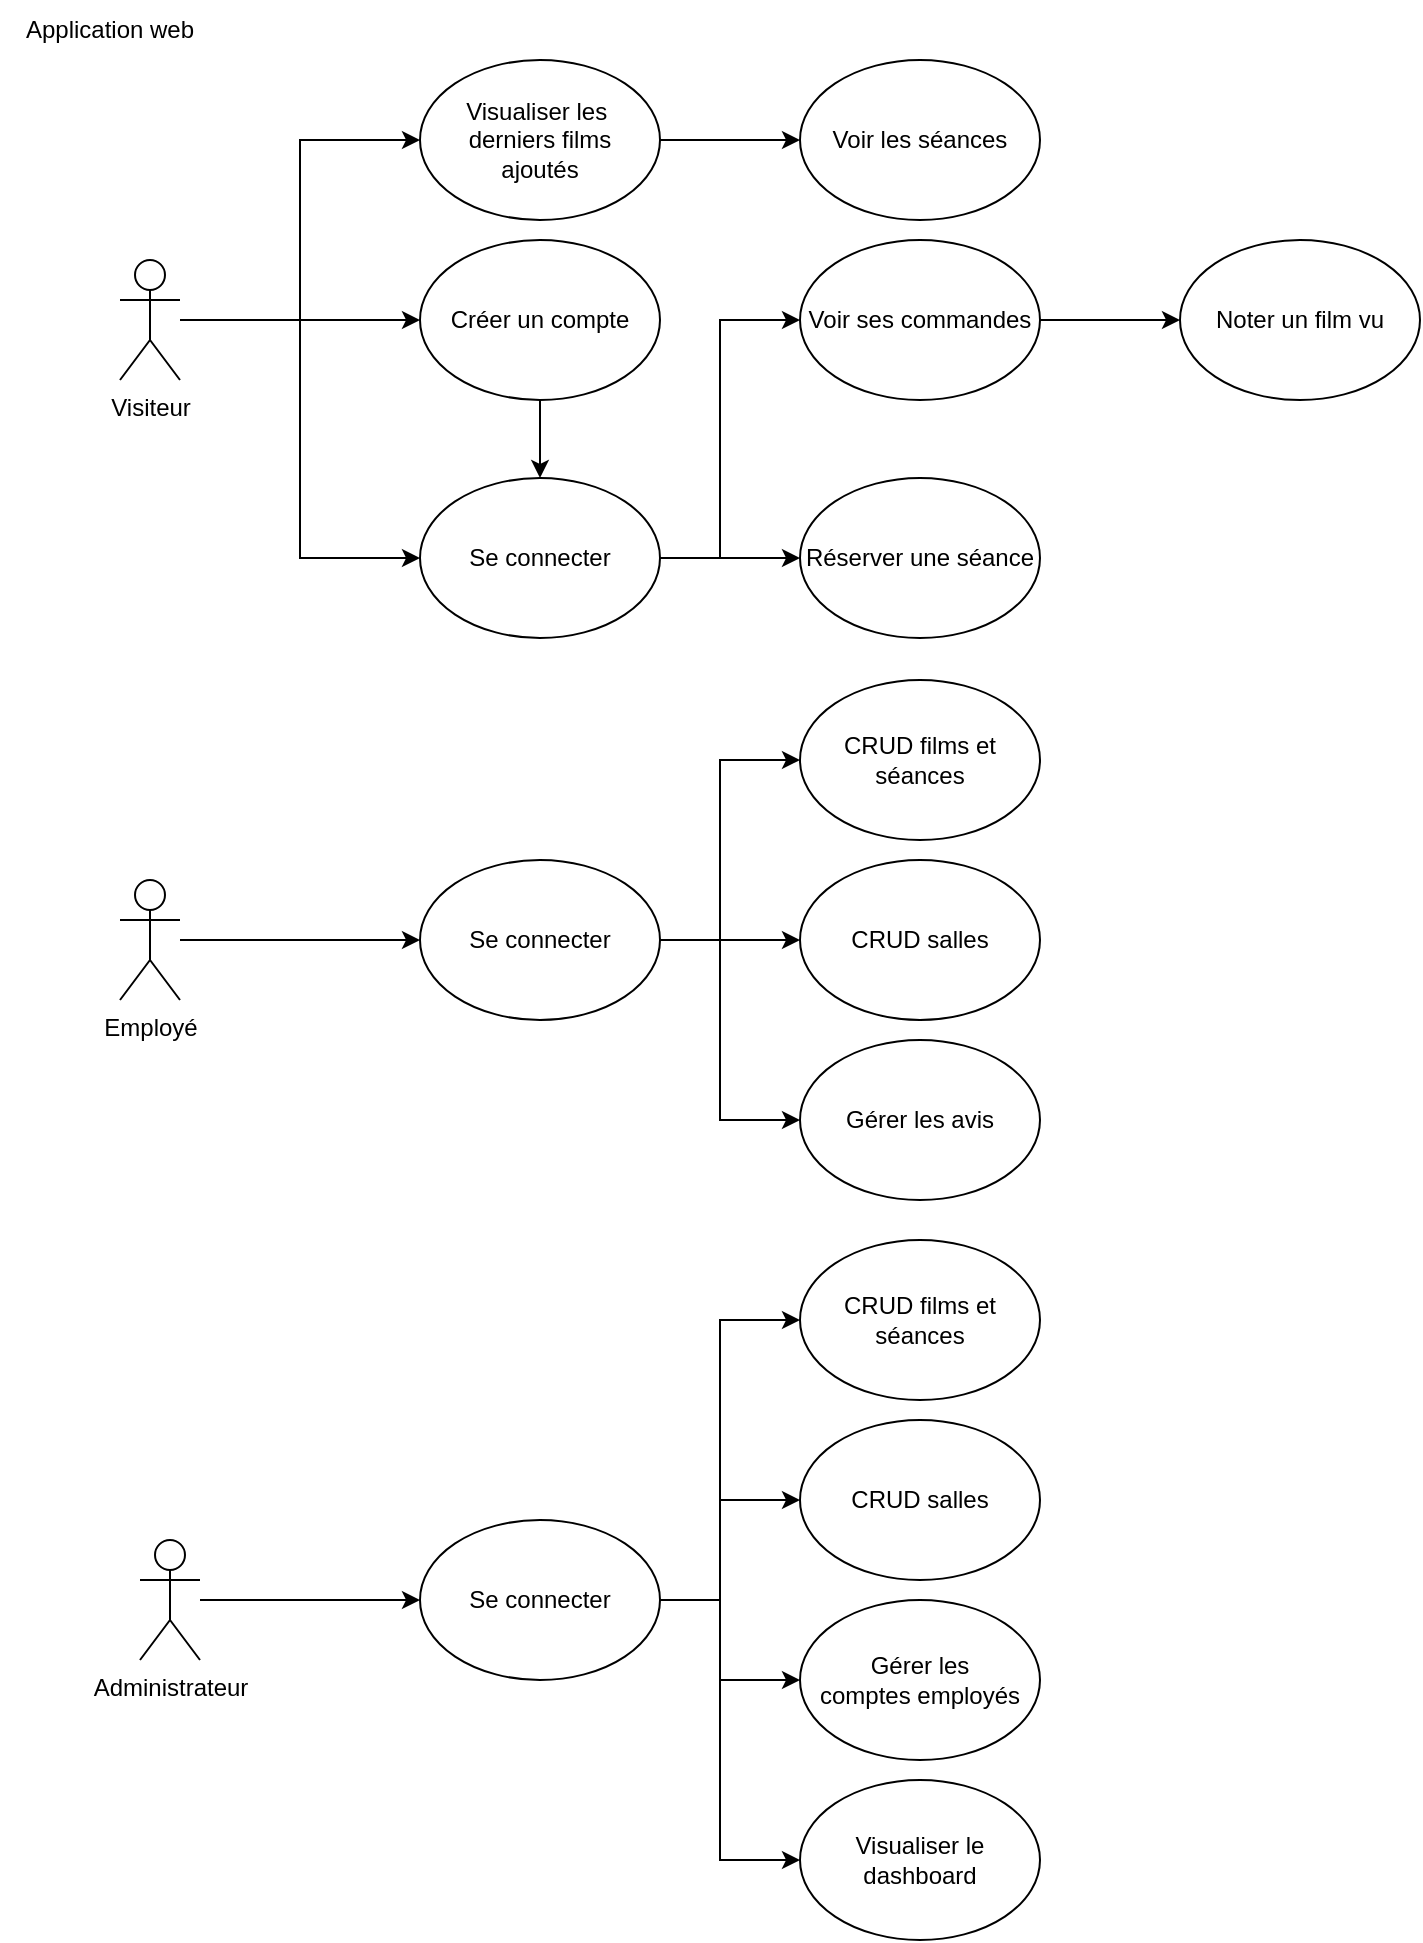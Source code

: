 <mxfile version="26.2.12">
  <diagram name="Page-1" id="sU4l5hwIRd3nedYnitVG">
    <mxGraphModel dx="948" dy="623" grid="1" gridSize="10" guides="1" tooltips="1" connect="1" arrows="1" fold="1" page="1" pageScale="1" pageWidth="827" pageHeight="1169" math="0" shadow="0">
      <root>
        <mxCell id="0" />
        <mxCell id="1" parent="0" />
        <mxCell id="YFHYgFWbha_yTbv6Lzt8-1" value="Application web" style="text;html=1;align=center;verticalAlign=middle;whiteSpace=wrap;rounded=0;" parent="1" vertex="1">
          <mxGeometry width="110" height="30" as="geometry" />
        </mxCell>
        <mxCell id="YFHYgFWbha_yTbv6Lzt8-12" style="edgeStyle=orthogonalEdgeStyle;rounded=0;orthogonalLoop=1;jettySize=auto;html=1;entryX=0;entryY=0.5;entryDx=0;entryDy=0;" parent="1" source="YFHYgFWbha_yTbv6Lzt8-2" target="YFHYgFWbha_yTbv6Lzt8-3" edge="1">
          <mxGeometry relative="1" as="geometry" />
        </mxCell>
        <mxCell id="YFHYgFWbha_yTbv6Lzt8-17" style="edgeStyle=orthogonalEdgeStyle;rounded=0;orthogonalLoop=1;jettySize=auto;html=1;entryX=0;entryY=0.5;entryDx=0;entryDy=0;" parent="1" source="YFHYgFWbha_yTbv6Lzt8-2" target="YFHYgFWbha_yTbv6Lzt8-16" edge="1">
          <mxGeometry relative="1" as="geometry" />
        </mxCell>
        <mxCell id="YFHYgFWbha_yTbv6Lzt8-19" style="edgeStyle=orthogonalEdgeStyle;rounded=0;orthogonalLoop=1;jettySize=auto;html=1;entryX=0;entryY=0.5;entryDx=0;entryDy=0;" parent="1" source="YFHYgFWbha_yTbv6Lzt8-2" target="YFHYgFWbha_yTbv6Lzt8-18" edge="1">
          <mxGeometry relative="1" as="geometry" />
        </mxCell>
        <mxCell id="YFHYgFWbha_yTbv6Lzt8-2" value="Visiteur" style="shape=umlActor;verticalLabelPosition=bottom;verticalAlign=top;html=1;outlineConnect=0;" parent="1" vertex="1">
          <mxGeometry x="60" y="130" width="30" height="60" as="geometry" />
        </mxCell>
        <mxCell id="YFHYgFWbha_yTbv6Lzt8-15" style="edgeStyle=orthogonalEdgeStyle;rounded=0;orthogonalLoop=1;jettySize=auto;html=1;entryX=0;entryY=0.5;entryDx=0;entryDy=0;" parent="1" source="YFHYgFWbha_yTbv6Lzt8-3" target="j19R9nZpdfM241linmZ3-1" edge="1">
          <mxGeometry relative="1" as="geometry">
            <mxPoint x="590" y="70" as="targetPoint" />
          </mxGeometry>
        </mxCell>
        <mxCell id="YFHYgFWbha_yTbv6Lzt8-3" value="Visualiser les&amp;nbsp;&lt;div&gt;derniers films&lt;/div&gt;&lt;div&gt;ajoutés&lt;/div&gt;" style="ellipse;whiteSpace=wrap;html=1;" parent="1" vertex="1">
          <mxGeometry x="210" y="30" width="120" height="80" as="geometry" />
        </mxCell>
        <mxCell id="YFHYgFWbha_yTbv6Lzt8-28" style="edgeStyle=orthogonalEdgeStyle;rounded=0;orthogonalLoop=1;jettySize=auto;html=1;entryX=0;entryY=0.5;entryDx=0;entryDy=0;" parent="1" source="YFHYgFWbha_yTbv6Lzt8-4" target="YFHYgFWbha_yTbv6Lzt8-27" edge="1">
          <mxGeometry relative="1" as="geometry" />
        </mxCell>
        <mxCell id="YFHYgFWbha_yTbv6Lzt8-4" value="Employé" style="shape=umlActor;verticalLabelPosition=bottom;verticalAlign=top;html=1;outlineConnect=0;" parent="1" vertex="1">
          <mxGeometry x="60" y="440" width="30" height="60" as="geometry" />
        </mxCell>
        <mxCell id="YFHYgFWbha_yTbv6Lzt8-32" style="edgeStyle=orthogonalEdgeStyle;rounded=0;orthogonalLoop=1;jettySize=auto;html=1;entryX=0;entryY=0.5;entryDx=0;entryDy=0;" parent="1" source="YFHYgFWbha_yTbv6Lzt8-5" target="YFHYgFWbha_yTbv6Lzt8-30" edge="1">
          <mxGeometry relative="1" as="geometry" />
        </mxCell>
        <mxCell id="YFHYgFWbha_yTbv6Lzt8-5" value="Administrateur" style="shape=umlActor;verticalLabelPosition=bottom;verticalAlign=top;html=1;outlineConnect=0;" parent="1" vertex="1">
          <mxGeometry x="70" y="770" width="30" height="60" as="geometry" />
        </mxCell>
        <mxCell id="YFHYgFWbha_yTbv6Lzt8-6" value="CRUD films et séances" style="ellipse;whiteSpace=wrap;html=1;" parent="1" vertex="1">
          <mxGeometry x="400" y="340" width="120" height="80" as="geometry" />
        </mxCell>
        <mxCell id="j19R9nZpdfM241linmZ3-2" style="edgeStyle=orthogonalEdgeStyle;rounded=0;orthogonalLoop=1;jettySize=auto;html=1;exitX=0.5;exitY=1;exitDx=0;exitDy=0;entryX=0.5;entryY=0;entryDx=0;entryDy=0;" edge="1" parent="1" source="YFHYgFWbha_yTbv6Lzt8-16" target="YFHYgFWbha_yTbv6Lzt8-18">
          <mxGeometry relative="1" as="geometry" />
        </mxCell>
        <mxCell id="YFHYgFWbha_yTbv6Lzt8-16" value="Créer un compte" style="ellipse;whiteSpace=wrap;html=1;" parent="1" vertex="1">
          <mxGeometry x="210" y="120" width="120" height="80" as="geometry" />
        </mxCell>
        <mxCell id="39mJQ_7K42b8UVAqJ3xD-7" style="edgeStyle=orthogonalEdgeStyle;rounded=0;orthogonalLoop=1;jettySize=auto;html=1;entryX=0;entryY=0.5;entryDx=0;entryDy=0;" parent="1" source="YFHYgFWbha_yTbv6Lzt8-18" target="39mJQ_7K42b8UVAqJ3xD-5" edge="1">
          <mxGeometry relative="1" as="geometry">
            <Array as="points">
              <mxPoint x="360" y="279" />
              <mxPoint x="360" y="160" />
            </Array>
          </mxGeometry>
        </mxCell>
        <mxCell id="39mJQ_7K42b8UVAqJ3xD-8" style="edgeStyle=orthogonalEdgeStyle;rounded=0;orthogonalLoop=1;jettySize=auto;html=1;entryX=0;entryY=0.5;entryDx=0;entryDy=0;" parent="1" source="YFHYgFWbha_yTbv6Lzt8-18" target="39mJQ_7K42b8UVAqJ3xD-6" edge="1">
          <mxGeometry relative="1" as="geometry" />
        </mxCell>
        <mxCell id="YFHYgFWbha_yTbv6Lzt8-18" value="Se connecter" style="ellipse;whiteSpace=wrap;html=1;" parent="1" vertex="1">
          <mxGeometry x="210" y="239" width="120" height="80" as="geometry" />
        </mxCell>
        <mxCell id="YFHYgFWbha_yTbv6Lzt8-21" value="CRUD salles" style="ellipse;whiteSpace=wrap;html=1;" parent="1" vertex="1">
          <mxGeometry x="400" y="430" width="120" height="80" as="geometry" />
        </mxCell>
        <mxCell id="YFHYgFWbha_yTbv6Lzt8-23" value="Gérer les&lt;div&gt;comptes employés&lt;/div&gt;" style="ellipse;whiteSpace=wrap;html=1;" parent="1" vertex="1">
          <mxGeometry x="400" y="800" width="120" height="80" as="geometry" />
        </mxCell>
        <mxCell id="YFHYgFWbha_yTbv6Lzt8-35" style="edgeStyle=orthogonalEdgeStyle;rounded=0;orthogonalLoop=1;jettySize=auto;html=1;entryX=0;entryY=0.5;entryDx=0;entryDy=0;" parent="1" source="YFHYgFWbha_yTbv6Lzt8-27" target="YFHYgFWbha_yTbv6Lzt8-6" edge="1">
          <mxGeometry relative="1" as="geometry">
            <Array as="points">
              <mxPoint x="360" y="470" />
              <mxPoint x="360" y="380" />
            </Array>
          </mxGeometry>
        </mxCell>
        <mxCell id="YFHYgFWbha_yTbv6Lzt8-36" style="edgeStyle=orthogonalEdgeStyle;rounded=0;orthogonalLoop=1;jettySize=auto;html=1;entryX=0;entryY=0.5;entryDx=0;entryDy=0;" parent="1" source="YFHYgFWbha_yTbv6Lzt8-27" target="YFHYgFWbha_yTbv6Lzt8-21" edge="1">
          <mxGeometry relative="1" as="geometry" />
        </mxCell>
        <mxCell id="39mJQ_7K42b8UVAqJ3xD-4" style="edgeStyle=orthogonalEdgeStyle;rounded=0;orthogonalLoop=1;jettySize=auto;html=1;entryX=0;entryY=0.5;entryDx=0;entryDy=0;" parent="1" source="YFHYgFWbha_yTbv6Lzt8-27" target="39mJQ_7K42b8UVAqJ3xD-3" edge="1">
          <mxGeometry relative="1" as="geometry">
            <Array as="points">
              <mxPoint x="360" y="470" />
              <mxPoint x="360" y="560" />
            </Array>
          </mxGeometry>
        </mxCell>
        <mxCell id="YFHYgFWbha_yTbv6Lzt8-27" value="Se connecter" style="ellipse;whiteSpace=wrap;html=1;" parent="1" vertex="1">
          <mxGeometry x="210" y="430" width="120" height="80" as="geometry" />
        </mxCell>
        <mxCell id="YFHYgFWbha_yTbv6Lzt8-37" style="edgeStyle=orthogonalEdgeStyle;rounded=0;orthogonalLoop=1;jettySize=auto;html=1;entryX=0;entryY=0.5;entryDx=0;entryDy=0;" parent="1" source="YFHYgFWbha_yTbv6Lzt8-30" target="YFHYgFWbha_yTbv6Lzt8-33" edge="1">
          <mxGeometry relative="1" as="geometry">
            <Array as="points">
              <mxPoint x="360" y="800" />
              <mxPoint x="360" y="660" />
            </Array>
          </mxGeometry>
        </mxCell>
        <mxCell id="YFHYgFWbha_yTbv6Lzt8-38" style="edgeStyle=orthogonalEdgeStyle;rounded=0;orthogonalLoop=1;jettySize=auto;html=1;entryX=0;entryY=0.5;entryDx=0;entryDy=0;" parent="1" source="YFHYgFWbha_yTbv6Lzt8-30" target="YFHYgFWbha_yTbv6Lzt8-34" edge="1">
          <mxGeometry relative="1" as="geometry">
            <Array as="points">
              <mxPoint x="360" y="800" />
              <mxPoint x="360" y="750" />
            </Array>
          </mxGeometry>
        </mxCell>
        <mxCell id="YFHYgFWbha_yTbv6Lzt8-39" style="edgeStyle=orthogonalEdgeStyle;rounded=0;orthogonalLoop=1;jettySize=auto;html=1;entryX=0;entryY=0.5;entryDx=0;entryDy=0;" parent="1" source="YFHYgFWbha_yTbv6Lzt8-30" target="YFHYgFWbha_yTbv6Lzt8-23" edge="1">
          <mxGeometry relative="1" as="geometry">
            <Array as="points">
              <mxPoint x="360" y="800" />
              <mxPoint x="360" y="840" />
            </Array>
          </mxGeometry>
        </mxCell>
        <mxCell id="39mJQ_7K42b8UVAqJ3xD-2" style="edgeStyle=orthogonalEdgeStyle;rounded=0;orthogonalLoop=1;jettySize=auto;html=1;entryX=0;entryY=0.5;entryDx=0;entryDy=0;" parent="1" source="YFHYgFWbha_yTbv6Lzt8-30" target="39mJQ_7K42b8UVAqJ3xD-1" edge="1">
          <mxGeometry relative="1" as="geometry">
            <Array as="points">
              <mxPoint x="360" y="800" />
              <mxPoint x="360" y="930" />
            </Array>
          </mxGeometry>
        </mxCell>
        <mxCell id="YFHYgFWbha_yTbv6Lzt8-30" value="Se connecter" style="ellipse;whiteSpace=wrap;html=1;" parent="1" vertex="1">
          <mxGeometry x="210" y="760" width="120" height="80" as="geometry" />
        </mxCell>
        <mxCell id="YFHYgFWbha_yTbv6Lzt8-33" value="CRUD films et séances" style="ellipse;whiteSpace=wrap;html=1;" parent="1" vertex="1">
          <mxGeometry x="400" y="620" width="120" height="80" as="geometry" />
        </mxCell>
        <mxCell id="YFHYgFWbha_yTbv6Lzt8-34" value="CRUD salles" style="ellipse;whiteSpace=wrap;html=1;" parent="1" vertex="1">
          <mxGeometry x="400" y="710" width="120" height="80" as="geometry" />
        </mxCell>
        <mxCell id="39mJQ_7K42b8UVAqJ3xD-1" value="Visualiser le dashboard" style="ellipse;whiteSpace=wrap;html=1;" parent="1" vertex="1">
          <mxGeometry x="400" y="890" width="120" height="80" as="geometry" />
        </mxCell>
        <mxCell id="39mJQ_7K42b8UVAqJ3xD-3" value="Gérer les avis" style="ellipse;whiteSpace=wrap;html=1;" parent="1" vertex="1">
          <mxGeometry x="400" y="520" width="120" height="80" as="geometry" />
        </mxCell>
        <mxCell id="j19R9nZpdfM241linmZ3-4" style="edgeStyle=orthogonalEdgeStyle;rounded=0;orthogonalLoop=1;jettySize=auto;html=1;exitX=1;exitY=0.5;exitDx=0;exitDy=0;entryX=0;entryY=0.5;entryDx=0;entryDy=0;" edge="1" parent="1" source="39mJQ_7K42b8UVAqJ3xD-5" target="j19R9nZpdfM241linmZ3-3">
          <mxGeometry relative="1" as="geometry" />
        </mxCell>
        <mxCell id="39mJQ_7K42b8UVAqJ3xD-5" value="Voir ses commandes" style="ellipse;whiteSpace=wrap;html=1;" parent="1" vertex="1">
          <mxGeometry x="400" y="120" width="120" height="80" as="geometry" />
        </mxCell>
        <mxCell id="39mJQ_7K42b8UVAqJ3xD-6" value="Réserver une séance" style="ellipse;whiteSpace=wrap;html=1;" parent="1" vertex="1">
          <mxGeometry x="400" y="239" width="120" height="80" as="geometry" />
        </mxCell>
        <mxCell id="j19R9nZpdfM241linmZ3-1" value="Voir les séances" style="ellipse;whiteSpace=wrap;html=1;" vertex="1" parent="1">
          <mxGeometry x="400" y="30" width="120" height="80" as="geometry" />
        </mxCell>
        <mxCell id="j19R9nZpdfM241linmZ3-3" value="Noter un film vu" style="ellipse;whiteSpace=wrap;html=1;" vertex="1" parent="1">
          <mxGeometry x="590" y="120" width="120" height="80" as="geometry" />
        </mxCell>
      </root>
    </mxGraphModel>
  </diagram>
</mxfile>
